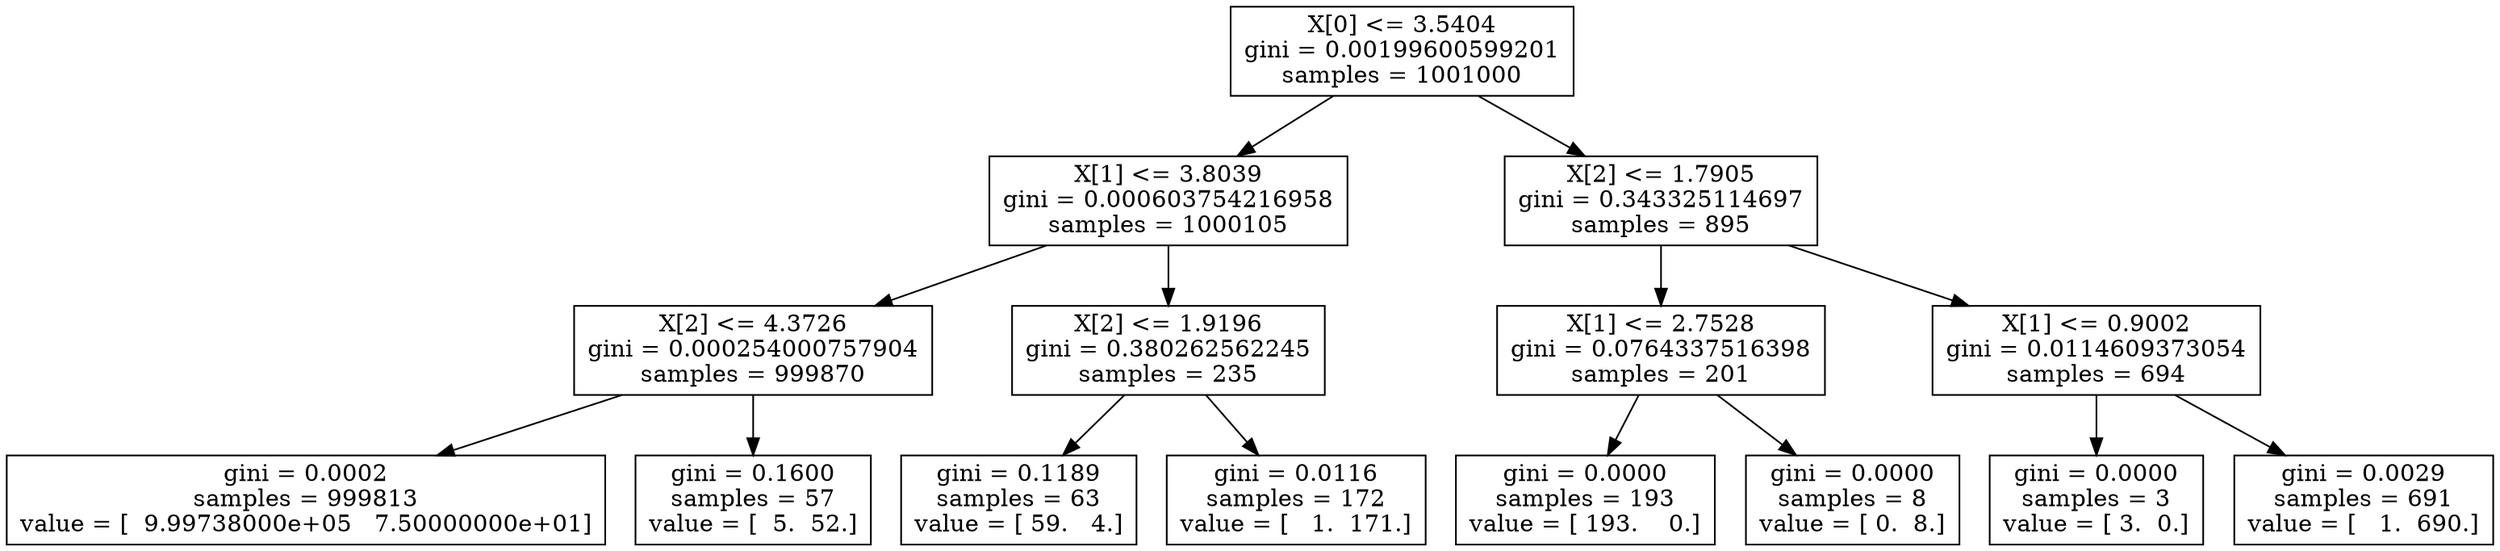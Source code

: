 digraph Tree {
0 [label="X[0] <= 3.5404\ngini = 0.00199600599201\nsamples = 1001000", shape="box"] ;
1 [label="X[1] <= 3.8039\ngini = 0.000603754216958\nsamples = 1000105", shape="box"] ;
0 -> 1 ;
2 [label="X[2] <= 4.3726\ngini = 0.000254000757904\nsamples = 999870", shape="box"] ;
1 -> 2 ;
3 [label="gini = 0.0002\nsamples = 999813\nvalue = [  9.99738000e+05   7.50000000e+01]", shape="box"] ;
2 -> 3 ;
4 [label="gini = 0.1600\nsamples = 57\nvalue = [  5.  52.]", shape="box"] ;
2 -> 4 ;
5 [label="X[2] <= 1.9196\ngini = 0.380262562245\nsamples = 235", shape="box"] ;
1 -> 5 ;
6 [label="gini = 0.1189\nsamples = 63\nvalue = [ 59.   4.]", shape="box"] ;
5 -> 6 ;
7 [label="gini = 0.0116\nsamples = 172\nvalue = [   1.  171.]", shape="box"] ;
5 -> 7 ;
8 [label="X[2] <= 1.7905\ngini = 0.343325114697\nsamples = 895", shape="box"] ;
0 -> 8 ;
9 [label="X[1] <= 2.7528\ngini = 0.0764337516398\nsamples = 201", shape="box"] ;
8 -> 9 ;
10 [label="gini = 0.0000\nsamples = 193\nvalue = [ 193.    0.]", shape="box"] ;
9 -> 10 ;
11 [label="gini = 0.0000\nsamples = 8\nvalue = [ 0.  8.]", shape="box"] ;
9 -> 11 ;
12 [label="X[1] <= 0.9002\ngini = 0.0114609373054\nsamples = 694", shape="box"] ;
8 -> 12 ;
13 [label="gini = 0.0000\nsamples = 3\nvalue = [ 3.  0.]", shape="box"] ;
12 -> 13 ;
14 [label="gini = 0.0029\nsamples = 691\nvalue = [   1.  690.]", shape="box"] ;
12 -> 14 ;
}